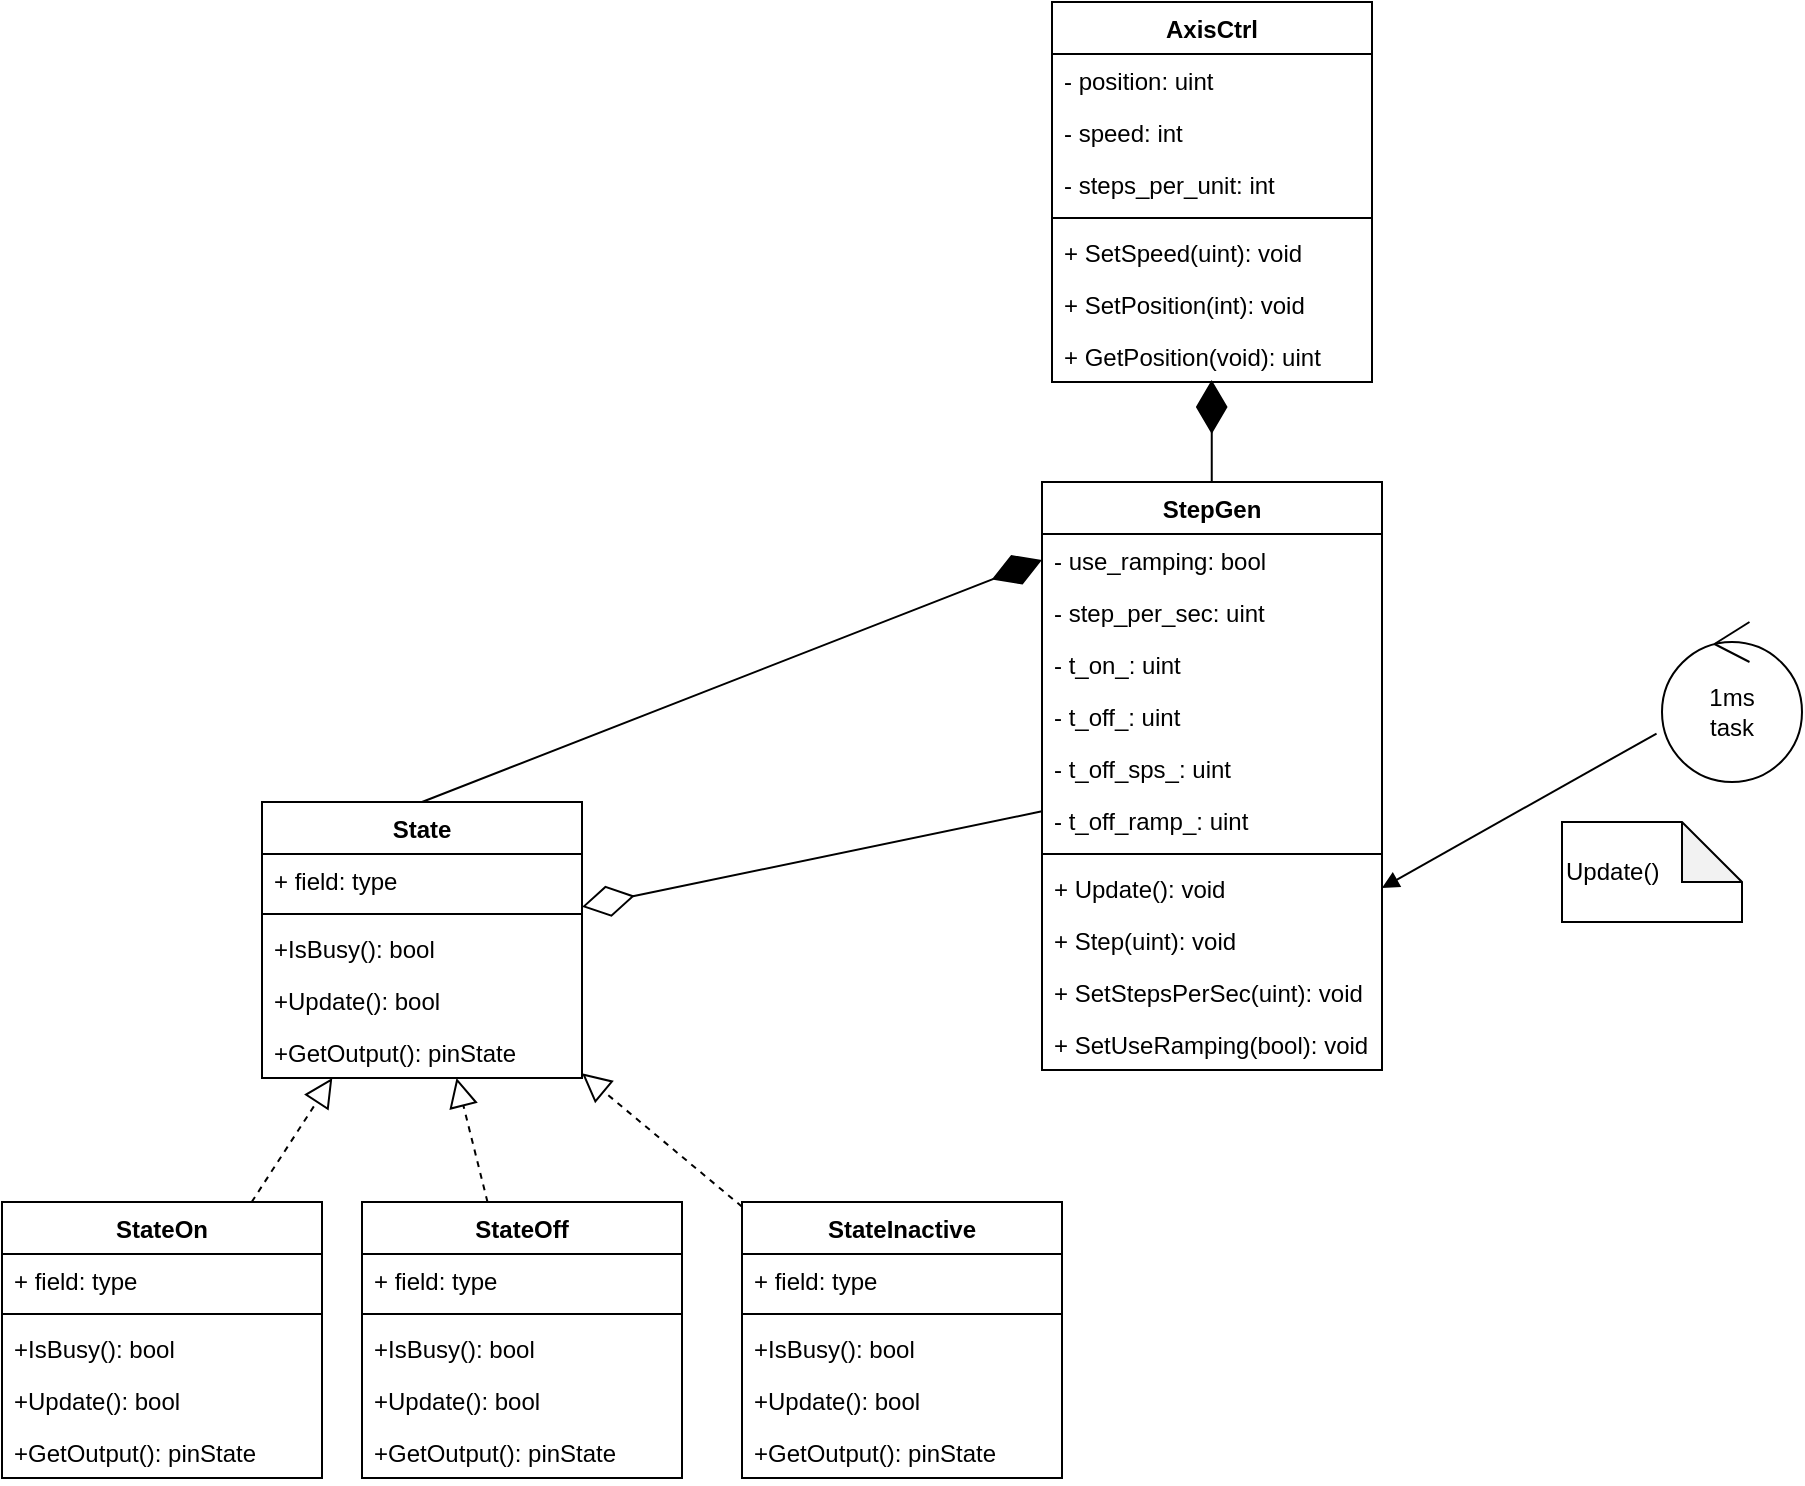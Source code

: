 <mxfile version="17.2.4" type="device" pages="2"><diagram id="gGp4RVrtIz4A-ZTjDwm9" name="Page-1"><mxGraphModel dx="1422" dy="865" grid="1" gridSize="10" guides="1" tooltips="1" connect="1" arrows="1" fold="1" page="1" pageScale="1" pageWidth="1169" pageHeight="827" math="0" shadow="0"><root><mxCell id="0"/><mxCell id="1" parent="0"/><mxCell id="LSAiB7IixGr9bz8NrgfN-1" value="AxisCtrl" style="swimlane;fontStyle=1;align=center;verticalAlign=top;childLayout=stackLayout;horizontal=1;startSize=26;horizontalStack=0;resizeParent=1;resizeParentMax=0;resizeLast=0;collapsible=1;marginBottom=0;" vertex="1" parent="1"><mxGeometry x="765" y="60" width="160" height="190" as="geometry"/></mxCell><mxCell id="LSAiB7IixGr9bz8NrgfN-2" value="- position: uint" style="text;strokeColor=none;fillColor=none;align=left;verticalAlign=top;spacingLeft=4;spacingRight=4;overflow=hidden;rotatable=0;points=[[0,0.5],[1,0.5]];portConstraint=eastwest;" vertex="1" parent="LSAiB7IixGr9bz8NrgfN-1"><mxGeometry y="26" width="160" height="26" as="geometry"/></mxCell><mxCell id="LSAiB7IixGr9bz8NrgfN-3" value="- speed: int" style="text;strokeColor=none;fillColor=none;align=left;verticalAlign=top;spacingLeft=4;spacingRight=4;overflow=hidden;rotatable=0;points=[[0,0.5],[1,0.5]];portConstraint=eastwest;" vertex="1" parent="LSAiB7IixGr9bz8NrgfN-1"><mxGeometry y="52" width="160" height="26" as="geometry"/></mxCell><mxCell id="LSAiB7IixGr9bz8NrgfN-4" value="- steps_per_unit: int" style="text;strokeColor=none;fillColor=none;align=left;verticalAlign=top;spacingLeft=4;spacingRight=4;overflow=hidden;rotatable=0;points=[[0,0.5],[1,0.5]];portConstraint=eastwest;" vertex="1" parent="LSAiB7IixGr9bz8NrgfN-1"><mxGeometry y="78" width="160" height="26" as="geometry"/></mxCell><mxCell id="LSAiB7IixGr9bz8NrgfN-5" value="" style="line;strokeWidth=1;fillColor=none;align=left;verticalAlign=middle;spacingTop=-1;spacingLeft=3;spacingRight=3;rotatable=0;labelPosition=right;points=[];portConstraint=eastwest;" vertex="1" parent="LSAiB7IixGr9bz8NrgfN-1"><mxGeometry y="104" width="160" height="8" as="geometry"/></mxCell><mxCell id="LSAiB7IixGr9bz8NrgfN-6" value="+ SetSpeed(uint): void" style="text;strokeColor=none;fillColor=none;align=left;verticalAlign=top;spacingLeft=4;spacingRight=4;overflow=hidden;rotatable=0;points=[[0,0.5],[1,0.5]];portConstraint=eastwest;" vertex="1" parent="LSAiB7IixGr9bz8NrgfN-1"><mxGeometry y="112" width="160" height="26" as="geometry"/></mxCell><mxCell id="LSAiB7IixGr9bz8NrgfN-7" value="+ SetPosition(int): void" style="text;strokeColor=none;fillColor=none;align=left;verticalAlign=top;spacingLeft=4;spacingRight=4;overflow=hidden;rotatable=0;points=[[0,0.5],[1,0.5]];portConstraint=eastwest;" vertex="1" parent="LSAiB7IixGr9bz8NrgfN-1"><mxGeometry y="138" width="160" height="26" as="geometry"/></mxCell><mxCell id="LSAiB7IixGr9bz8NrgfN-8" value="+ GetPosition(void): uint" style="text;strokeColor=none;fillColor=none;align=left;verticalAlign=top;spacingLeft=4;spacingRight=4;overflow=hidden;rotatable=0;points=[[0,0.5],[1,0.5]];portConstraint=eastwest;" vertex="1" parent="LSAiB7IixGr9bz8NrgfN-1"><mxGeometry y="164" width="160" height="26" as="geometry"/></mxCell><mxCell id="LSAiB7IixGr9bz8NrgfN-9" value="StepGen" style="swimlane;fontStyle=1;align=center;verticalAlign=top;childLayout=stackLayout;horizontal=1;startSize=26;horizontalStack=0;resizeParent=1;resizeParentMax=0;resizeLast=0;collapsible=1;marginBottom=0;" vertex="1" parent="1"><mxGeometry x="760" y="300" width="170" height="294" as="geometry"/></mxCell><mxCell id="LSAiB7IixGr9bz8NrgfN-10" value="- use_ramping: bool" style="text;strokeColor=none;fillColor=none;align=left;verticalAlign=top;spacingLeft=4;spacingRight=4;overflow=hidden;rotatable=0;points=[[0,0.5],[1,0.5]];portConstraint=eastwest;" vertex="1" parent="LSAiB7IixGr9bz8NrgfN-9"><mxGeometry y="26" width="170" height="26" as="geometry"/></mxCell><mxCell id="LSAiB7IixGr9bz8NrgfN-11" value="- step_per_sec: uint" style="text;strokeColor=none;fillColor=none;align=left;verticalAlign=top;spacingLeft=4;spacingRight=4;overflow=hidden;rotatable=0;points=[[0,0.5],[1,0.5]];portConstraint=eastwest;" vertex="1" parent="LSAiB7IixGr9bz8NrgfN-9"><mxGeometry y="52" width="170" height="26" as="geometry"/></mxCell><mxCell id="LSAiB7IixGr9bz8NrgfN-12" value="- t_on_: uint" style="text;strokeColor=none;fillColor=none;align=left;verticalAlign=top;spacingLeft=4;spacingRight=4;overflow=hidden;rotatable=0;points=[[0,0.5],[1,0.5]];portConstraint=eastwest;" vertex="1" parent="LSAiB7IixGr9bz8NrgfN-9"><mxGeometry y="78" width="170" height="26" as="geometry"/></mxCell><mxCell id="LSAiB7IixGr9bz8NrgfN-13" value="- t_off_: uint" style="text;strokeColor=none;fillColor=none;align=left;verticalAlign=top;spacingLeft=4;spacingRight=4;overflow=hidden;rotatable=0;points=[[0,0.5],[1,0.5]];portConstraint=eastwest;" vertex="1" parent="LSAiB7IixGr9bz8NrgfN-9"><mxGeometry y="104" width="170" height="26" as="geometry"/></mxCell><mxCell id="LSAiB7IixGr9bz8NrgfN-14" value="- t_off_sps_: uint" style="text;strokeColor=none;fillColor=none;align=left;verticalAlign=top;spacingLeft=4;spacingRight=4;overflow=hidden;rotatable=0;points=[[0,0.5],[1,0.5]];portConstraint=eastwest;" vertex="1" parent="LSAiB7IixGr9bz8NrgfN-9"><mxGeometry y="130" width="170" height="26" as="geometry"/></mxCell><mxCell id="LSAiB7IixGr9bz8NrgfN-15" value="- t_off_ramp_: uint" style="text;strokeColor=none;fillColor=none;align=left;verticalAlign=top;spacingLeft=4;spacingRight=4;overflow=hidden;rotatable=0;points=[[0,0.5],[1,0.5]];portConstraint=eastwest;" vertex="1" parent="LSAiB7IixGr9bz8NrgfN-9"><mxGeometry y="156" width="170" height="26" as="geometry"/></mxCell><mxCell id="LSAiB7IixGr9bz8NrgfN-16" value="" style="line;strokeWidth=1;fillColor=none;align=left;verticalAlign=middle;spacingTop=-1;spacingLeft=3;spacingRight=3;rotatable=0;labelPosition=right;points=[];portConstraint=eastwest;" vertex="1" parent="LSAiB7IixGr9bz8NrgfN-9"><mxGeometry y="182" width="170" height="8" as="geometry"/></mxCell><mxCell id="LSAiB7IixGr9bz8NrgfN-17" value="+ Update(): void" style="text;strokeColor=none;fillColor=none;align=left;verticalAlign=top;spacingLeft=4;spacingRight=4;overflow=hidden;rotatable=0;points=[[0,0.5],[1,0.5]];portConstraint=eastwest;" vertex="1" parent="LSAiB7IixGr9bz8NrgfN-9"><mxGeometry y="190" width="170" height="26" as="geometry"/></mxCell><mxCell id="LSAiB7IixGr9bz8NrgfN-18" value="+ Step(uint): void" style="text;strokeColor=none;fillColor=none;align=left;verticalAlign=top;spacingLeft=4;spacingRight=4;overflow=hidden;rotatable=0;points=[[0,0.5],[1,0.5]];portConstraint=eastwest;" vertex="1" parent="LSAiB7IixGr9bz8NrgfN-9"><mxGeometry y="216" width="170" height="26" as="geometry"/></mxCell><mxCell id="LSAiB7IixGr9bz8NrgfN-19" value="+ SetStepsPerSec(uint): void" style="text;strokeColor=none;fillColor=none;align=left;verticalAlign=top;spacingLeft=4;spacingRight=4;overflow=hidden;rotatable=0;points=[[0,0.5],[1,0.5]];portConstraint=eastwest;" vertex="1" parent="LSAiB7IixGr9bz8NrgfN-9"><mxGeometry y="242" width="170" height="26" as="geometry"/></mxCell><mxCell id="LSAiB7IixGr9bz8NrgfN-20" value="+ SetUseRamping(bool): void" style="text;strokeColor=none;fillColor=none;align=left;verticalAlign=top;spacingLeft=4;spacingRight=4;overflow=hidden;rotatable=0;points=[[0,0.5],[1,0.5]];portConstraint=eastwest;" vertex="1" parent="LSAiB7IixGr9bz8NrgfN-9"><mxGeometry y="268" width="170" height="26" as="geometry"/></mxCell><mxCell id="LSAiB7IixGr9bz8NrgfN-21" value="" style="endArrow=diamondThin;endFill=1;endSize=24;html=1;rounded=0;entryX=0.499;entryY=0.962;entryDx=0;entryDy=0;entryPerimeter=0;" edge="1" parent="1" source="LSAiB7IixGr9bz8NrgfN-9" target="LSAiB7IixGr9bz8NrgfN-8"><mxGeometry width="160" relative="1" as="geometry"><mxPoint x="1110" y="280" as="sourcePoint"/><mxPoint x="1270" y="280" as="targetPoint"/></mxGeometry></mxCell><mxCell id="LSAiB7IixGr9bz8NrgfN-22" value="State" style="swimlane;fontStyle=1;align=center;verticalAlign=top;childLayout=stackLayout;horizontal=1;startSize=26;horizontalStack=0;resizeParent=1;resizeParentMax=0;resizeLast=0;collapsible=1;marginBottom=0;" vertex="1" parent="1"><mxGeometry x="370" y="460" width="160" height="138" as="geometry"/></mxCell><mxCell id="LSAiB7IixGr9bz8NrgfN-23" value="+ field: type" style="text;strokeColor=none;fillColor=none;align=left;verticalAlign=top;spacingLeft=4;spacingRight=4;overflow=hidden;rotatable=0;points=[[0,0.5],[1,0.5]];portConstraint=eastwest;" vertex="1" parent="LSAiB7IixGr9bz8NrgfN-22"><mxGeometry y="26" width="160" height="26" as="geometry"/></mxCell><mxCell id="LSAiB7IixGr9bz8NrgfN-24" value="" style="line;strokeWidth=1;fillColor=none;align=left;verticalAlign=middle;spacingTop=-1;spacingLeft=3;spacingRight=3;rotatable=0;labelPosition=right;points=[];portConstraint=eastwest;" vertex="1" parent="LSAiB7IixGr9bz8NrgfN-22"><mxGeometry y="52" width="160" height="8" as="geometry"/></mxCell><mxCell id="LSAiB7IixGr9bz8NrgfN-25" value="+IsBusy(): bool" style="text;strokeColor=none;fillColor=none;align=left;verticalAlign=top;spacingLeft=4;spacingRight=4;overflow=hidden;rotatable=0;points=[[0,0.5],[1,0.5]];portConstraint=eastwest;" vertex="1" parent="LSAiB7IixGr9bz8NrgfN-22"><mxGeometry y="60" width="160" height="26" as="geometry"/></mxCell><mxCell id="LSAiB7IixGr9bz8NrgfN-26" value="+Update(): bool" style="text;strokeColor=none;fillColor=none;align=left;verticalAlign=top;spacingLeft=4;spacingRight=4;overflow=hidden;rotatable=0;points=[[0,0.5],[1,0.5]];portConstraint=eastwest;" vertex="1" parent="LSAiB7IixGr9bz8NrgfN-22"><mxGeometry y="86" width="160" height="26" as="geometry"/></mxCell><mxCell id="LSAiB7IixGr9bz8NrgfN-27" value="+GetOutput(): pinState" style="text;strokeColor=none;fillColor=none;align=left;verticalAlign=top;spacingLeft=4;spacingRight=4;overflow=hidden;rotatable=0;points=[[0,0.5],[1,0.5]];portConstraint=eastwest;" vertex="1" parent="LSAiB7IixGr9bz8NrgfN-22"><mxGeometry y="112" width="160" height="26" as="geometry"/></mxCell><mxCell id="LSAiB7IixGr9bz8NrgfN-28" value="" style="endArrow=diamondThin;endFill=0;endSize=24;html=1;rounded=0;" edge="1" parent="1" source="LSAiB7IixGr9bz8NrgfN-9" target="LSAiB7IixGr9bz8NrgfN-22"><mxGeometry width="160" relative="1" as="geometry"><mxPoint x="650" y="510" as="sourcePoint"/><mxPoint x="810" y="510" as="targetPoint"/></mxGeometry></mxCell><mxCell id="LSAiB7IixGr9bz8NrgfN-29" value="" style="endArrow=diamondThin;endFill=1;endSize=24;html=1;rounded=0;exitX=0.5;exitY=0;exitDx=0;exitDy=0;entryX=0;entryY=0.5;entryDx=0;entryDy=0;" edge="1" parent="1" source="LSAiB7IixGr9bz8NrgfN-22" target="LSAiB7IixGr9bz8NrgfN-10"><mxGeometry width="160" relative="1" as="geometry"><mxPoint x="650" y="510" as="sourcePoint"/><mxPoint x="810" y="510" as="targetPoint"/></mxGeometry></mxCell><mxCell id="LSAiB7IixGr9bz8NrgfN-30" value="StateInactive" style="swimlane;fontStyle=1;align=center;verticalAlign=top;childLayout=stackLayout;horizontal=1;startSize=26;horizontalStack=0;resizeParent=1;resizeParentMax=0;resizeLast=0;collapsible=1;marginBottom=0;" vertex="1" parent="1"><mxGeometry x="610" y="660" width="160" height="138" as="geometry"/></mxCell><mxCell id="LSAiB7IixGr9bz8NrgfN-31" value="+ field: type" style="text;strokeColor=none;fillColor=none;align=left;verticalAlign=top;spacingLeft=4;spacingRight=4;overflow=hidden;rotatable=0;points=[[0,0.5],[1,0.5]];portConstraint=eastwest;" vertex="1" parent="LSAiB7IixGr9bz8NrgfN-30"><mxGeometry y="26" width="160" height="26" as="geometry"/></mxCell><mxCell id="LSAiB7IixGr9bz8NrgfN-32" value="" style="line;strokeWidth=1;fillColor=none;align=left;verticalAlign=middle;spacingTop=-1;spacingLeft=3;spacingRight=3;rotatable=0;labelPosition=right;points=[];portConstraint=eastwest;" vertex="1" parent="LSAiB7IixGr9bz8NrgfN-30"><mxGeometry y="52" width="160" height="8" as="geometry"/></mxCell><mxCell id="LSAiB7IixGr9bz8NrgfN-33" value="+IsBusy(): bool" style="text;strokeColor=none;fillColor=none;align=left;verticalAlign=top;spacingLeft=4;spacingRight=4;overflow=hidden;rotatable=0;points=[[0,0.5],[1,0.5]];portConstraint=eastwest;" vertex="1" parent="LSAiB7IixGr9bz8NrgfN-30"><mxGeometry y="60" width="160" height="26" as="geometry"/></mxCell><mxCell id="LSAiB7IixGr9bz8NrgfN-34" value="+Update(): bool" style="text;strokeColor=none;fillColor=none;align=left;verticalAlign=top;spacingLeft=4;spacingRight=4;overflow=hidden;rotatable=0;points=[[0,0.5],[1,0.5]];portConstraint=eastwest;" vertex="1" parent="LSAiB7IixGr9bz8NrgfN-30"><mxGeometry y="86" width="160" height="26" as="geometry"/></mxCell><mxCell id="LSAiB7IixGr9bz8NrgfN-35" value="+GetOutput(): pinState" style="text;strokeColor=none;fillColor=none;align=left;verticalAlign=top;spacingLeft=4;spacingRight=4;overflow=hidden;rotatable=0;points=[[0,0.5],[1,0.5]];portConstraint=eastwest;" vertex="1" parent="LSAiB7IixGr9bz8NrgfN-30"><mxGeometry y="112" width="160" height="26" as="geometry"/></mxCell><mxCell id="LSAiB7IixGr9bz8NrgfN-36" value="StateOff" style="swimlane;fontStyle=1;align=center;verticalAlign=top;childLayout=stackLayout;horizontal=1;startSize=26;horizontalStack=0;resizeParent=1;resizeParentMax=0;resizeLast=0;collapsible=1;marginBottom=0;" vertex="1" parent="1"><mxGeometry x="420" y="660" width="160" height="138" as="geometry"/></mxCell><mxCell id="LSAiB7IixGr9bz8NrgfN-37" value="+ field: type" style="text;strokeColor=none;fillColor=none;align=left;verticalAlign=top;spacingLeft=4;spacingRight=4;overflow=hidden;rotatable=0;points=[[0,0.5],[1,0.5]];portConstraint=eastwest;" vertex="1" parent="LSAiB7IixGr9bz8NrgfN-36"><mxGeometry y="26" width="160" height="26" as="geometry"/></mxCell><mxCell id="LSAiB7IixGr9bz8NrgfN-38" value="" style="line;strokeWidth=1;fillColor=none;align=left;verticalAlign=middle;spacingTop=-1;spacingLeft=3;spacingRight=3;rotatable=0;labelPosition=right;points=[];portConstraint=eastwest;" vertex="1" parent="LSAiB7IixGr9bz8NrgfN-36"><mxGeometry y="52" width="160" height="8" as="geometry"/></mxCell><mxCell id="LSAiB7IixGr9bz8NrgfN-39" value="+IsBusy(): bool" style="text;strokeColor=none;fillColor=none;align=left;verticalAlign=top;spacingLeft=4;spacingRight=4;overflow=hidden;rotatable=0;points=[[0,0.5],[1,0.5]];portConstraint=eastwest;" vertex="1" parent="LSAiB7IixGr9bz8NrgfN-36"><mxGeometry y="60" width="160" height="26" as="geometry"/></mxCell><mxCell id="LSAiB7IixGr9bz8NrgfN-40" value="+Update(): bool" style="text;strokeColor=none;fillColor=none;align=left;verticalAlign=top;spacingLeft=4;spacingRight=4;overflow=hidden;rotatable=0;points=[[0,0.5],[1,0.5]];portConstraint=eastwest;" vertex="1" parent="LSAiB7IixGr9bz8NrgfN-36"><mxGeometry y="86" width="160" height="26" as="geometry"/></mxCell><mxCell id="LSAiB7IixGr9bz8NrgfN-41" value="+GetOutput(): pinState" style="text;strokeColor=none;fillColor=none;align=left;verticalAlign=top;spacingLeft=4;spacingRight=4;overflow=hidden;rotatable=0;points=[[0,0.5],[1,0.5]];portConstraint=eastwest;" vertex="1" parent="LSAiB7IixGr9bz8NrgfN-36"><mxGeometry y="112" width="160" height="26" as="geometry"/></mxCell><mxCell id="LSAiB7IixGr9bz8NrgfN-42" value="StateOn" style="swimlane;fontStyle=1;align=center;verticalAlign=top;childLayout=stackLayout;horizontal=1;startSize=26;horizontalStack=0;resizeParent=1;resizeParentMax=0;resizeLast=0;collapsible=1;marginBottom=0;" vertex="1" parent="1"><mxGeometry x="240" y="660" width="160" height="138" as="geometry"/></mxCell><mxCell id="LSAiB7IixGr9bz8NrgfN-43" value="+ field: type" style="text;strokeColor=none;fillColor=none;align=left;verticalAlign=top;spacingLeft=4;spacingRight=4;overflow=hidden;rotatable=0;points=[[0,0.5],[1,0.5]];portConstraint=eastwest;" vertex="1" parent="LSAiB7IixGr9bz8NrgfN-42"><mxGeometry y="26" width="160" height="26" as="geometry"/></mxCell><mxCell id="LSAiB7IixGr9bz8NrgfN-44" value="" style="line;strokeWidth=1;fillColor=none;align=left;verticalAlign=middle;spacingTop=-1;spacingLeft=3;spacingRight=3;rotatable=0;labelPosition=right;points=[];portConstraint=eastwest;" vertex="1" parent="LSAiB7IixGr9bz8NrgfN-42"><mxGeometry y="52" width="160" height="8" as="geometry"/></mxCell><mxCell id="LSAiB7IixGr9bz8NrgfN-45" value="+IsBusy(): bool" style="text;strokeColor=none;fillColor=none;align=left;verticalAlign=top;spacingLeft=4;spacingRight=4;overflow=hidden;rotatable=0;points=[[0,0.5],[1,0.5]];portConstraint=eastwest;" vertex="1" parent="LSAiB7IixGr9bz8NrgfN-42"><mxGeometry y="60" width="160" height="26" as="geometry"/></mxCell><mxCell id="LSAiB7IixGr9bz8NrgfN-46" value="+Update(): bool" style="text;strokeColor=none;fillColor=none;align=left;verticalAlign=top;spacingLeft=4;spacingRight=4;overflow=hidden;rotatable=0;points=[[0,0.5],[1,0.5]];portConstraint=eastwest;" vertex="1" parent="LSAiB7IixGr9bz8NrgfN-42"><mxGeometry y="86" width="160" height="26" as="geometry"/></mxCell><mxCell id="LSAiB7IixGr9bz8NrgfN-47" value="+GetOutput(): pinState" style="text;strokeColor=none;fillColor=none;align=left;verticalAlign=top;spacingLeft=4;spacingRight=4;overflow=hidden;rotatable=0;points=[[0,0.5],[1,0.5]];portConstraint=eastwest;" vertex="1" parent="LSAiB7IixGr9bz8NrgfN-42"><mxGeometry y="112" width="160" height="26" as="geometry"/></mxCell><mxCell id="LSAiB7IixGr9bz8NrgfN-48" value="" style="endArrow=block;dashed=1;endFill=0;endSize=12;html=1;rounded=0;" edge="1" parent="1" source="LSAiB7IixGr9bz8NrgfN-42" target="LSAiB7IixGr9bz8NrgfN-22"><mxGeometry width="160" relative="1" as="geometry"><mxPoint x="650" y="510" as="sourcePoint"/><mxPoint x="810" y="510" as="targetPoint"/></mxGeometry></mxCell><mxCell id="LSAiB7IixGr9bz8NrgfN-49" value="" style="endArrow=block;dashed=1;endFill=0;endSize=12;html=1;rounded=0;" edge="1" parent="1" source="LSAiB7IixGr9bz8NrgfN-36" target="LSAiB7IixGr9bz8NrgfN-22"><mxGeometry width="160" relative="1" as="geometry"><mxPoint x="330" y="670" as="sourcePoint"/><mxPoint x="480" y="610" as="targetPoint"/></mxGeometry></mxCell><mxCell id="LSAiB7IixGr9bz8NrgfN-50" value="" style="endArrow=block;dashed=1;endFill=0;endSize=12;html=1;rounded=0;" edge="1" parent="1" source="LSAiB7IixGr9bz8NrgfN-30" target="LSAiB7IixGr9bz8NrgfN-22"><mxGeometry width="160" relative="1" as="geometry"><mxPoint x="340" y="680" as="sourcePoint"/><mxPoint x="560" y="620" as="targetPoint"/></mxGeometry></mxCell><mxCell id="LSAiB7IixGr9bz8NrgfN-51" value="1ms&lt;br&gt;task" style="ellipse;shape=umlControl;whiteSpace=wrap;html=1;" vertex="1" parent="1"><mxGeometry x="1070" y="370" width="70" height="80" as="geometry"/></mxCell><mxCell id="LSAiB7IixGr9bz8NrgfN-52" value="" style="html=1;verticalAlign=bottom;labelBackgroundColor=none;endArrow=block;endFill=1;rounded=0;entryX=1;entryY=0.5;entryDx=0;entryDy=0;exitX=-0.039;exitY=0.697;exitDx=0;exitDy=0;exitPerimeter=0;" edge="1" parent="1" source="LSAiB7IixGr9bz8NrgfN-51" target="LSAiB7IixGr9bz8NrgfN-17"><mxGeometry width="160" relative="1" as="geometry"><mxPoint x="1060" y="420" as="sourcePoint"/><mxPoint x="720" y="550" as="targetPoint"/></mxGeometry></mxCell><mxCell id="LSAiB7IixGr9bz8NrgfN-53" value="Update()" style="shape=note;whiteSpace=wrap;html=1;backgroundOutline=1;darkOpacity=0.05;align=left;" vertex="1" parent="1"><mxGeometry x="1020" y="470" width="90" height="50" as="geometry"/></mxCell></root></mxGraphModel></diagram><diagram id="_XMiRAP7YtDQQvt_TOxm" name="Page-2"><mxGraphModel dx="1422" dy="865" grid="1" gridSize="10" guides="1" tooltips="1" connect="1" arrows="1" fold="1" page="1" pageScale="1" pageWidth="1169" pageHeight="827" math="0" shadow="0"><root><mxCell id="0"/><mxCell id="1" parent="0"/><mxCell id="Aea5CEDroBR5ZpuiyoKQ-1" value="Model" style="swimlane;fontStyle=1;align=center;verticalAlign=top;childLayout=stackLayout;horizontal=1;startSize=26;horizontalStack=0;resizeParent=1;resizeParentMax=0;resizeLast=0;collapsible=1;marginBottom=0;" vertex="1" parent="1"><mxGeometry x="300" y="293" width="160" height="294" as="geometry"/></mxCell><mxCell id="Aea5CEDroBR5ZpuiyoKQ-2" value="+ file_name: string" style="text;strokeColor=none;fillColor=none;align=left;verticalAlign=top;spacingLeft=4;spacingRight=4;overflow=hidden;rotatable=0;points=[[0,0.5],[1,0.5]];portConstraint=eastwest;" vertex="1" parent="Aea5CEDroBR5ZpuiyoKQ-1"><mxGeometry y="26" width="160" height="26" as="geometry"/></mxCell><mxCell id="Aea5CEDroBR5ZpuiyoKQ-3" value="+ com_port: string" style="text;strokeColor=none;fillColor=none;align=left;verticalAlign=top;spacingLeft=4;spacingRight=4;overflow=hidden;rotatable=0;points=[[0,0.5],[1,0.5]];portConstraint=eastwest;" vertex="1" parent="Aea5CEDroBR5ZpuiyoKQ-1"><mxGeometry y="52" width="160" height="26" as="geometry"/></mxCell><mxCell id="Aea5CEDroBR5ZpuiyoKQ-4" value="+ low_vertical_limit: int" style="text;strokeColor=none;fillColor=none;align=left;verticalAlign=top;spacingLeft=4;spacingRight=4;overflow=hidden;rotatable=0;points=[[0,0.5],[1,0.5]];portConstraint=eastwest;" vertex="1" parent="Aea5CEDroBR5ZpuiyoKQ-1"><mxGeometry y="78" width="160" height="26" as="geometry"/></mxCell><mxCell id="Aea5CEDroBR5ZpuiyoKQ-5" value="+ high_vertical_limit: int" style="text;strokeColor=none;fillColor=none;align=left;verticalAlign=top;spacingLeft=4;spacingRight=4;overflow=hidden;rotatable=0;points=[[0,0.5],[1,0.5]];portConstraint=eastwest;" vertex="1" parent="Aea5CEDroBR5ZpuiyoKQ-1"><mxGeometry y="104" width="160" height="26" as="geometry"/></mxCell><mxCell id="Aea5CEDroBR5ZpuiyoKQ-6" value="" style="line;strokeWidth=1;fillColor=none;align=left;verticalAlign=middle;spacingTop=-1;spacingLeft=3;spacingRight=3;rotatable=0;labelPosition=right;points=[];portConstraint=eastwest;" vertex="1" parent="Aea5CEDroBR5ZpuiyoKQ-1"><mxGeometry y="130" width="160" height="8" as="geometry"/></mxCell><mxCell id="Aea5CEDroBR5ZpuiyoKQ-7" value="+ attatch(Observer): void" style="text;strokeColor=none;fillColor=none;align=left;verticalAlign=top;spacingLeft=4;spacingRight=4;overflow=hidden;rotatable=0;points=[[0,0.5],[1,0.5]];portConstraint=eastwest;" vertex="1" parent="Aea5CEDroBR5ZpuiyoKQ-1"><mxGeometry y="138" width="160" height="26" as="geometry"/></mxCell><mxCell id="Aea5CEDroBR5ZpuiyoKQ-8" value="+ notify(void): void" style="text;strokeColor=none;fillColor=none;align=left;verticalAlign=top;spacingLeft=4;spacingRight=4;overflow=hidden;rotatable=0;points=[[0,0.5],[1,0.5]];portConstraint=eastwest;" vertex="1" parent="Aea5CEDroBR5ZpuiyoKQ-1"><mxGeometry y="164" width="160" height="26" as="geometry"/></mxCell><mxCell id="Aea5CEDroBR5ZpuiyoKQ-9" value="+ getter1(void): void" style="text;strokeColor=none;fillColor=none;align=left;verticalAlign=top;spacingLeft=4;spacingRight=4;overflow=hidden;rotatable=0;points=[[0,0.5],[1,0.5]];portConstraint=eastwest;" vertex="1" parent="Aea5CEDroBR5ZpuiyoKQ-1"><mxGeometry y="190" width="160" height="26" as="geometry"/></mxCell><mxCell id="Aea5CEDroBR5ZpuiyoKQ-10" value="+ getter2(void): void" style="text;strokeColor=none;fillColor=none;align=left;verticalAlign=top;spacingLeft=4;spacingRight=4;overflow=hidden;rotatable=0;points=[[0,0.5],[1,0.5]];portConstraint=eastwest;" vertex="1" parent="Aea5CEDroBR5ZpuiyoKQ-1"><mxGeometry y="216" width="160" height="26" as="geometry"/></mxCell><mxCell id="Aea5CEDroBR5ZpuiyoKQ-11" value="+ setter1(void): void" style="text;strokeColor=none;fillColor=none;align=left;verticalAlign=top;spacingLeft=4;spacingRight=4;overflow=hidden;rotatable=0;points=[[0,0.5],[1,0.5]];portConstraint=eastwest;" vertex="1" parent="Aea5CEDroBR5ZpuiyoKQ-1"><mxGeometry y="242" width="160" height="26" as="geometry"/></mxCell><mxCell id="Aea5CEDroBR5ZpuiyoKQ-12" value="+ setter2(void): void" style="text;strokeColor=none;fillColor=none;align=left;verticalAlign=top;spacingLeft=4;spacingRight=4;overflow=hidden;rotatable=0;points=[[0,0.5],[1,0.5]];portConstraint=eastwest;" vertex="1" parent="Aea5CEDroBR5ZpuiyoKQ-1"><mxGeometry y="268" width="160" height="26" as="geometry"/></mxCell><mxCell id="Aea5CEDroBR5ZpuiyoKQ-13" value="View" style="swimlane;fontStyle=1;align=center;verticalAlign=top;childLayout=stackLayout;horizontal=1;startSize=26;horizontalStack=0;resizeParent=1;resizeParentMax=0;resizeLast=0;collapsible=1;marginBottom=0;" vertex="1" parent="1"><mxGeometry x="560" y="619" width="160" height="86" as="geometry"/></mxCell><mxCell id="Aea5CEDroBR5ZpuiyoKQ-14" value="+ field: type" style="text;strokeColor=none;fillColor=none;align=left;verticalAlign=top;spacingLeft=4;spacingRight=4;overflow=hidden;rotatable=0;points=[[0,0.5],[1,0.5]];portConstraint=eastwest;" vertex="1" parent="Aea5CEDroBR5ZpuiyoKQ-13"><mxGeometry y="26" width="160" height="26" as="geometry"/></mxCell><mxCell id="Aea5CEDroBR5ZpuiyoKQ-15" value="" style="line;strokeWidth=1;fillColor=none;align=left;verticalAlign=middle;spacingTop=-1;spacingLeft=3;spacingRight=3;rotatable=0;labelPosition=right;points=[];portConstraint=eastwest;" vertex="1" parent="Aea5CEDroBR5ZpuiyoKQ-13"><mxGeometry y="52" width="160" height="8" as="geometry"/></mxCell><mxCell id="Aea5CEDroBR5ZpuiyoKQ-16" value="+ method(type): type" style="text;strokeColor=none;fillColor=none;align=left;verticalAlign=top;spacingLeft=4;spacingRight=4;overflow=hidden;rotatable=0;points=[[0,0.5],[1,0.5]];portConstraint=eastwest;" vertex="1" parent="Aea5CEDroBR5ZpuiyoKQ-13"><mxGeometry y="60" width="160" height="26" as="geometry"/></mxCell><mxCell id="Aea5CEDroBR5ZpuiyoKQ-17" value="Controller" style="swimlane;fontStyle=1;align=center;verticalAlign=top;childLayout=stackLayout;horizontal=1;startSize=26;horizontalStack=0;resizeParent=1;resizeParentMax=0;resizeLast=0;collapsible=1;marginBottom=0;" vertex="1" parent="1"><mxGeometry x="820" y="619" width="160" height="78" as="geometry"/></mxCell><mxCell id="Aea5CEDroBR5ZpuiyoKQ-18" value="+ handler1(type): void" style="text;strokeColor=none;fillColor=none;align=left;verticalAlign=top;spacingLeft=4;spacingRight=4;overflow=hidden;rotatable=0;points=[[0,0.5],[1,0.5]];portConstraint=eastwest;" vertex="1" parent="Aea5CEDroBR5ZpuiyoKQ-17"><mxGeometry y="26" width="160" height="26" as="geometry"/></mxCell><mxCell id="Aea5CEDroBR5ZpuiyoKQ-19" value="+ handler2(type): void" style="text;strokeColor=none;fillColor=none;align=left;verticalAlign=top;spacingLeft=4;spacingRight=4;overflow=hidden;rotatable=0;points=[[0,0.5],[1,0.5]];portConstraint=eastwest;" vertex="1" parent="Aea5CEDroBR5ZpuiyoKQ-17"><mxGeometry y="52" width="160" height="26" as="geometry"/></mxCell><mxCell id="Aea5CEDroBR5ZpuiyoKQ-20" value="" style="endArrow=diamondThin;endFill=0;endSize=24;html=1;rounded=0;entryX=1;entryY=0.5;entryDx=0;entryDy=0;exitX=0;exitY=0.5;exitDx=0;exitDy=0;" edge="1" parent="1" target="Aea5CEDroBR5ZpuiyoKQ-14"><mxGeometry width="160" relative="1" as="geometry"><mxPoint x="820" y="658" as="sourcePoint"/><mxPoint x="770" y="759" as="targetPoint"/></mxGeometry></mxCell><mxCell id="Aea5CEDroBR5ZpuiyoKQ-21" value="Observer" style="swimlane;fontStyle=1;align=center;verticalAlign=top;childLayout=stackLayout;horizontal=1;startSize=26;horizontalStack=0;resizeParent=1;resizeParentMax=0;resizeLast=0;collapsible=1;marginBottom=0;" vertex="1" parent="1"><mxGeometry x="560" y="409" width="160" height="52" as="geometry"/></mxCell><mxCell id="Aea5CEDroBR5ZpuiyoKQ-22" value="+ update(void): void" style="text;strokeColor=none;fillColor=none;align=left;verticalAlign=top;spacingLeft=4;spacingRight=4;overflow=hidden;rotatable=0;points=[[0,0.5],[1,0.5]];portConstraint=eastwest;" vertex="1" parent="Aea5CEDroBR5ZpuiyoKQ-21"><mxGeometry y="26" width="160" height="26" as="geometry"/></mxCell><mxCell id="Aea5CEDroBR5ZpuiyoKQ-23" value="Extends" style="endArrow=block;endSize=16;endFill=0;html=1;rounded=0;exitX=0.5;exitY=0;exitDx=0;exitDy=0;" edge="1" parent="1" source="Aea5CEDroBR5ZpuiyoKQ-13" target="Aea5CEDroBR5ZpuiyoKQ-21"><mxGeometry x="0.452" y="-20" width="160" relative="1" as="geometry"><mxPoint x="610" y="759" as="sourcePoint"/><mxPoint x="770" y="759" as="targetPoint"/><mxPoint as="offset"/></mxGeometry></mxCell><mxCell id="Aea5CEDroBR5ZpuiyoKQ-24" value="Extends" style="endArrow=block;endSize=16;endFill=0;html=1;rounded=0;exitX=0.5;exitY=0;exitDx=0;exitDy=0;" edge="1" parent="1" source="Aea5CEDroBR5ZpuiyoKQ-17" target="Aea5CEDroBR5ZpuiyoKQ-22"><mxGeometry x="0.452" y="-20" width="160" relative="1" as="geometry"><mxPoint x="650" y="629" as="sourcePoint"/><mxPoint x="640" y="499" as="targetPoint"/><mxPoint as="offset"/><Array as="points"><mxPoint x="900" y="569"/><mxPoint x="640" y="569"/></Array></mxGeometry></mxCell><mxCell id="Aea5CEDroBR5ZpuiyoKQ-25" value="" style="endArrow=diamondThin;endFill=1;endSize=24;html=1;rounded=0;exitX=0;exitY=0.5;exitDx=0;exitDy=0;" edge="1" parent="1" target="Aea5CEDroBR5ZpuiyoKQ-7"><mxGeometry width="160" relative="1" as="geometry"><mxPoint x="560" y="448" as="sourcePoint"/><mxPoint x="640" y="579" as="targetPoint"/></mxGeometry></mxCell><mxCell id="Aea5CEDroBR5ZpuiyoKQ-26" value="Comm" style="swimlane;fontStyle=1;align=center;verticalAlign=top;childLayout=stackLayout;horizontal=1;startSize=26;horizontalStack=0;resizeParent=1;resizeParentMax=0;resizeLast=0;collapsible=1;marginBottom=0;" vertex="1" parent="1"><mxGeometry x="880" y="334" width="160" height="86" as="geometry"/></mxCell><mxCell id="Aea5CEDroBR5ZpuiyoKQ-27" value="+ field: type" style="text;strokeColor=none;fillColor=none;align=left;verticalAlign=top;spacingLeft=4;spacingRight=4;overflow=hidden;rotatable=0;points=[[0,0.5],[1,0.5]];portConstraint=eastwest;" vertex="1" parent="Aea5CEDroBR5ZpuiyoKQ-26"><mxGeometry y="26" width="160" height="26" as="geometry"/></mxCell><mxCell id="Aea5CEDroBR5ZpuiyoKQ-28" value="" style="line;strokeWidth=1;fillColor=none;align=left;verticalAlign=middle;spacingTop=-1;spacingLeft=3;spacingRight=3;rotatable=0;labelPosition=right;points=[];portConstraint=eastwest;" vertex="1" parent="Aea5CEDroBR5ZpuiyoKQ-26"><mxGeometry y="52" width="160" height="8" as="geometry"/></mxCell><mxCell id="Aea5CEDroBR5ZpuiyoKQ-29" value="+ method(type): type" style="text;strokeColor=none;fillColor=none;align=left;verticalAlign=top;spacingLeft=4;spacingRight=4;overflow=hidden;rotatable=0;points=[[0,0.5],[1,0.5]];portConstraint=eastwest;" vertex="1" parent="Aea5CEDroBR5ZpuiyoKQ-26"><mxGeometry y="60" width="160" height="26" as="geometry"/></mxCell><mxCell id="Aea5CEDroBR5ZpuiyoKQ-30" value="" style="endArrow=open;endFill=1;endSize=12;html=1;rounded=0;entryX=0.754;entryY=1.242;entryDx=0;entryDy=0;entryPerimeter=0;exitX=-0.025;exitY=0.242;exitDx=0;exitDy=0;exitPerimeter=0;" edge="1" parent="1" source="Aea5CEDroBR5ZpuiyoKQ-14" target="Aea5CEDroBR5ZpuiyoKQ-12"><mxGeometry width="160" relative="1" as="geometry"><mxPoint x="590" y="540" as="sourcePoint"/><mxPoint x="750" y="540" as="targetPoint"/></mxGeometry></mxCell><mxCell id="Aea5CEDroBR5ZpuiyoKQ-31" value="" style="endArrow=open;endFill=1;endSize=12;html=1;rounded=0;entryX=1;entryY=0.5;entryDx=0;entryDy=0;exitX=0;exitY=0;exitDx=0;exitDy=0;" edge="1" parent="1" source="Aea5CEDroBR5ZpuiyoKQ-17" target="Aea5CEDroBR5ZpuiyoKQ-11"><mxGeometry width="160" relative="1" as="geometry"><mxPoint x="566.0" y="661.292" as="sourcePoint"/><mxPoint x="395.68" y="570.0" as="targetPoint"/></mxGeometry></mxCell><mxCell id="Aea5CEDroBR5ZpuiyoKQ-32" value="Attach&lt;br&gt;getData" style="shape=note;whiteSpace=wrap;html=1;backgroundOutline=1;darkOpacity=0.05;" vertex="1" parent="1"><mxGeometry x="340" y="670" width="140" height="50" as="geometry"/></mxCell><mxCell id="Aea5CEDroBR5ZpuiyoKQ-33" value="Attach&lt;br&gt;setData" style="shape=note;whiteSpace=wrap;html=1;backgroundOutline=1;darkOpacity=0.05;" vertex="1" parent="1"><mxGeometry x="790" y="480" width="140" height="50" as="geometry"/></mxCell><mxCell id="Aea5CEDroBR5ZpuiyoKQ-34" value="" style="endArrow=none;html=1;rounded=0;entryX=0;entryY=1;entryDx=0;entryDy=0;entryPerimeter=0;" edge="1" parent="1" target="Aea5CEDroBR5ZpuiyoKQ-33"><mxGeometry width="50" height="50" relative="1" as="geometry"><mxPoint x="720" y="600" as="sourcePoint"/><mxPoint x="690" y="510" as="targetPoint"/></mxGeometry></mxCell><mxCell id="Aea5CEDroBR5ZpuiyoKQ-35" value="" style="endArrow=none;html=1;rounded=0;entryX=0;entryY=1;entryDx=0;entryDy=0;entryPerimeter=0;" edge="1" parent="1"><mxGeometry width="50" height="50" relative="1" as="geometry"><mxPoint x="500" y="630" as="sourcePoint"/><mxPoint x="420" y="670" as="targetPoint"/></mxGeometry></mxCell><mxCell id="Aea5CEDroBR5ZpuiyoKQ-36" value="notify()&lt;br&gt;{&lt;br&gt;&lt;span style=&quot;white-space: pre&quot;&gt;&#9;&lt;/span&gt;observers[i].update()&lt;br&gt;}" style="shape=note;whiteSpace=wrap;html=1;backgroundOutline=1;darkOpacity=0.05;align=left;perimeterSpacing=9;" vertex="1" parent="1"><mxGeometry x="60" y="400" width="170" height="70" as="geometry"/></mxCell><mxCell id="Aea5CEDroBR5ZpuiyoKQ-37" value="" style="endArrow=none;html=1;rounded=0;exitX=0;exitY=0.5;exitDx=0;exitDy=0;entryX=0;entryY=0;entryDx=170;entryDy=50;entryPerimeter=0;" edge="1" parent="1" source="Aea5CEDroBR5ZpuiyoKQ-8" target="Aea5CEDroBR5ZpuiyoKQ-36"><mxGeometry width="50" height="50" relative="1" as="geometry"><mxPoint x="60" y="545" as="sourcePoint"/><mxPoint x="150" y="465" as="targetPoint"/></mxGeometry></mxCell></root></mxGraphModel></diagram></mxfile>